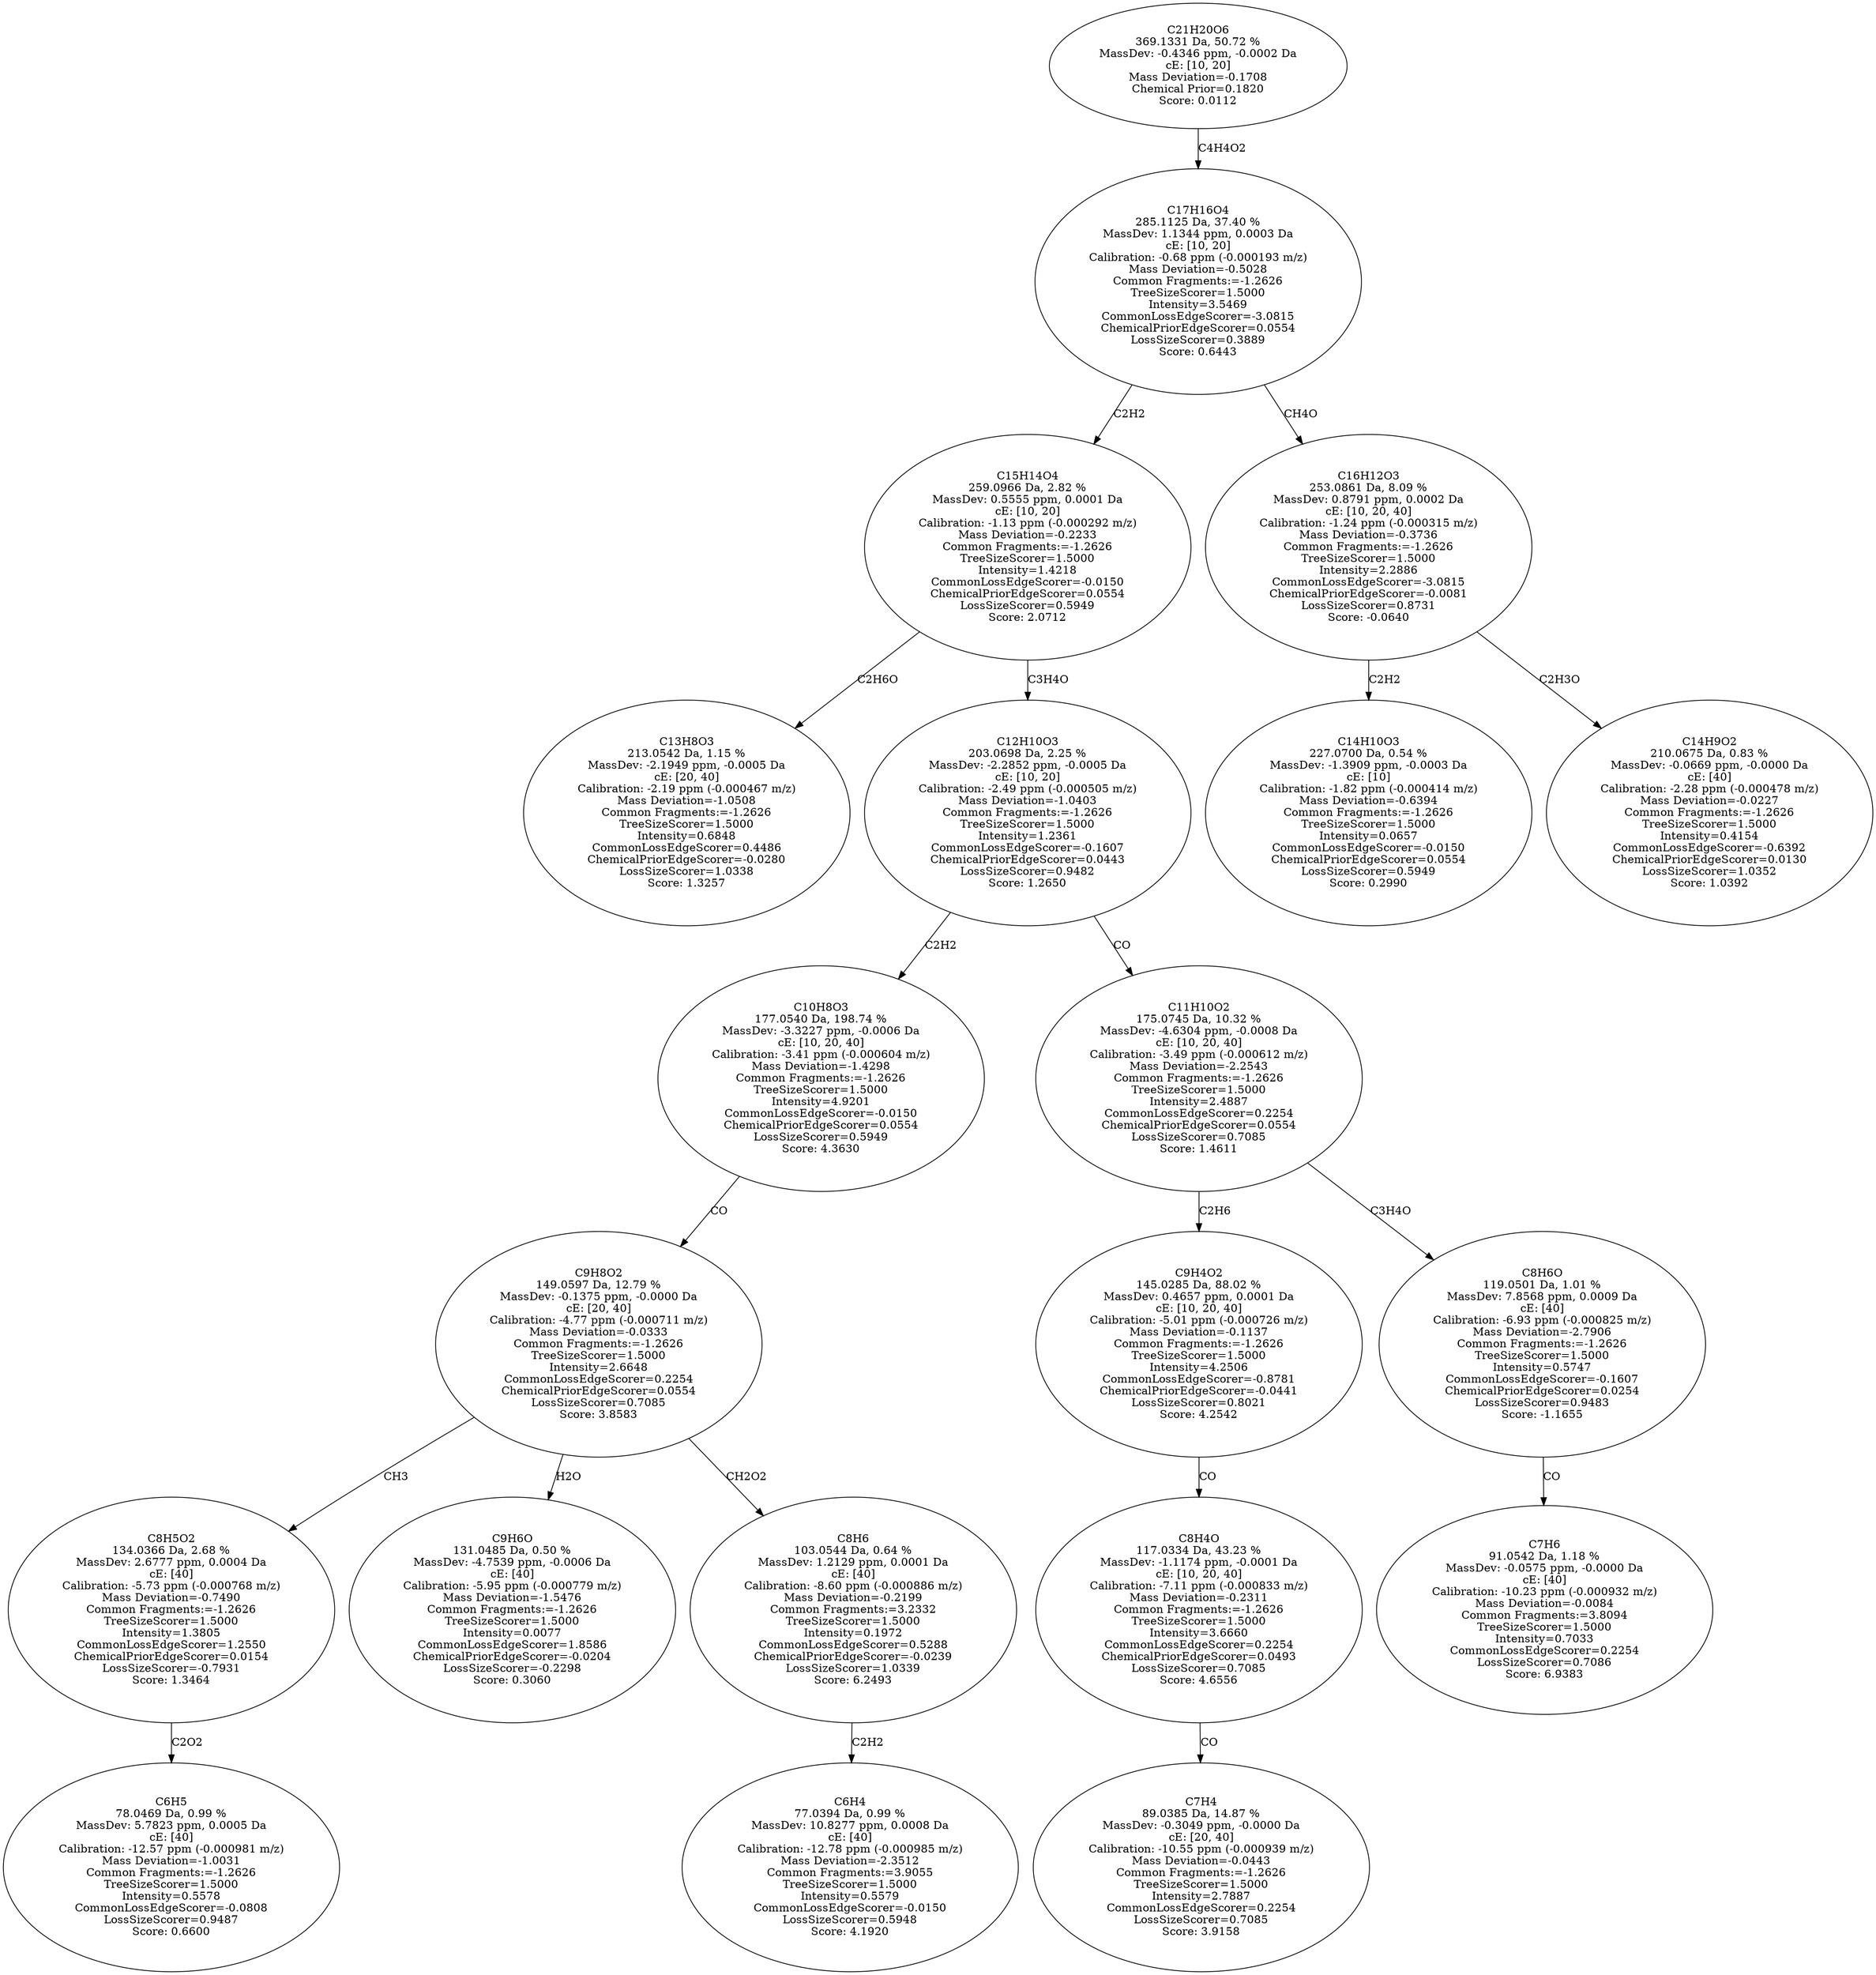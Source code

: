 strict digraph {
v1 [label="C13H8O3\n213.0542 Da, 1.15 %\nMassDev: -2.1949 ppm, -0.0005 Da\ncE: [20, 40]\nCalibration: -2.19 ppm (-0.000467 m/z)\nMass Deviation=-1.0508\nCommon Fragments:=-1.2626\nTreeSizeScorer=1.5000\nIntensity=0.6848\nCommonLossEdgeScorer=0.4486\nChemicalPriorEdgeScorer=-0.0280\nLossSizeScorer=1.0338\nScore: 1.3257"];
v2 [label="C6H5\n78.0469 Da, 0.99 %\nMassDev: 5.7823 ppm, 0.0005 Da\ncE: [40]\nCalibration: -12.57 ppm (-0.000981 m/z)\nMass Deviation=-1.0031\nCommon Fragments:=-1.2626\nTreeSizeScorer=1.5000\nIntensity=0.5578\nCommonLossEdgeScorer=-0.0808\nLossSizeScorer=0.9487\nScore: 0.6600"];
v3 [label="C8H5O2\n134.0366 Da, 2.68 %\nMassDev: 2.6777 ppm, 0.0004 Da\ncE: [40]\nCalibration: -5.73 ppm (-0.000768 m/z)\nMass Deviation=-0.7490\nCommon Fragments:=-1.2626\nTreeSizeScorer=1.5000\nIntensity=1.3805\nCommonLossEdgeScorer=1.2550\nChemicalPriorEdgeScorer=0.0154\nLossSizeScorer=-0.7931\nScore: 1.3464"];
v4 [label="C9H6O\n131.0485 Da, 0.50 %\nMassDev: -4.7539 ppm, -0.0006 Da\ncE: [40]\nCalibration: -5.95 ppm (-0.000779 m/z)\nMass Deviation=-1.5476\nCommon Fragments:=-1.2626\nTreeSizeScorer=1.5000\nIntensity=0.0077\nCommonLossEdgeScorer=1.8586\nChemicalPriorEdgeScorer=-0.0204\nLossSizeScorer=-0.2298\nScore: 0.3060"];
v5 [label="C6H4\n77.0394 Da, 0.99 %\nMassDev: 10.8277 ppm, 0.0008 Da\ncE: [40]\nCalibration: -12.78 ppm (-0.000985 m/z)\nMass Deviation=-2.3512\nCommon Fragments:=3.9055\nTreeSizeScorer=1.5000\nIntensity=0.5579\nCommonLossEdgeScorer=-0.0150\nLossSizeScorer=0.5948\nScore: 4.1920"];
v6 [label="C8H6\n103.0544 Da, 0.64 %\nMassDev: 1.2129 ppm, 0.0001 Da\ncE: [40]\nCalibration: -8.60 ppm (-0.000886 m/z)\nMass Deviation=-0.2199\nCommon Fragments:=3.2332\nTreeSizeScorer=1.5000\nIntensity=0.1972\nCommonLossEdgeScorer=0.5288\nChemicalPriorEdgeScorer=-0.0239\nLossSizeScorer=1.0339\nScore: 6.2493"];
v7 [label="C9H8O2\n149.0597 Da, 12.79 %\nMassDev: -0.1375 ppm, -0.0000 Da\ncE: [20, 40]\nCalibration: -4.77 ppm (-0.000711 m/z)\nMass Deviation=-0.0333\nCommon Fragments:=-1.2626\nTreeSizeScorer=1.5000\nIntensity=2.6648\nCommonLossEdgeScorer=0.2254\nChemicalPriorEdgeScorer=0.0554\nLossSizeScorer=0.7085\nScore: 3.8583"];
v8 [label="C10H8O3\n177.0540 Da, 198.74 %\nMassDev: -3.3227 ppm, -0.0006 Da\ncE: [10, 20, 40]\nCalibration: -3.41 ppm (-0.000604 m/z)\nMass Deviation=-1.4298\nCommon Fragments:=-1.2626\nTreeSizeScorer=1.5000\nIntensity=4.9201\nCommonLossEdgeScorer=-0.0150\nChemicalPriorEdgeScorer=0.0554\nLossSizeScorer=0.5949\nScore: 4.3630"];
v9 [label="C7H4\n89.0385 Da, 14.87 %\nMassDev: -0.3049 ppm, -0.0000 Da\ncE: [20, 40]\nCalibration: -10.55 ppm (-0.000939 m/z)\nMass Deviation=-0.0443\nCommon Fragments:=-1.2626\nTreeSizeScorer=1.5000\nIntensity=2.7887\nCommonLossEdgeScorer=0.2254\nLossSizeScorer=0.7085\nScore: 3.9158"];
v10 [label="C8H4O\n117.0334 Da, 43.23 %\nMassDev: -1.1174 ppm, -0.0001 Da\ncE: [10, 20, 40]\nCalibration: -7.11 ppm (-0.000833 m/z)\nMass Deviation=-0.2311\nCommon Fragments:=-1.2626\nTreeSizeScorer=1.5000\nIntensity=3.6660\nCommonLossEdgeScorer=0.2254\nChemicalPriorEdgeScorer=0.0493\nLossSizeScorer=0.7085\nScore: 4.6556"];
v11 [label="C9H4O2\n145.0285 Da, 88.02 %\nMassDev: 0.4657 ppm, 0.0001 Da\ncE: [10, 20, 40]\nCalibration: -5.01 ppm (-0.000726 m/z)\nMass Deviation=-0.1137\nCommon Fragments:=-1.2626\nTreeSizeScorer=1.5000\nIntensity=4.2506\nCommonLossEdgeScorer=-0.8781\nChemicalPriorEdgeScorer=-0.0441\nLossSizeScorer=0.8021\nScore: 4.2542"];
v12 [label="C7H6\n91.0542 Da, 1.18 %\nMassDev: -0.0575 ppm, -0.0000 Da\ncE: [40]\nCalibration: -10.23 ppm (-0.000932 m/z)\nMass Deviation=-0.0084\nCommon Fragments:=3.8094\nTreeSizeScorer=1.5000\nIntensity=0.7033\nCommonLossEdgeScorer=0.2254\nLossSizeScorer=0.7086\nScore: 6.9383"];
v13 [label="C8H6O\n119.0501 Da, 1.01 %\nMassDev: 7.8568 ppm, 0.0009 Da\ncE: [40]\nCalibration: -6.93 ppm (-0.000825 m/z)\nMass Deviation=-2.7906\nCommon Fragments:=-1.2626\nTreeSizeScorer=1.5000\nIntensity=0.5747\nCommonLossEdgeScorer=-0.1607\nChemicalPriorEdgeScorer=0.0254\nLossSizeScorer=0.9483\nScore: -1.1655"];
v14 [label="C11H10O2\n175.0745 Da, 10.32 %\nMassDev: -4.6304 ppm, -0.0008 Da\ncE: [10, 20, 40]\nCalibration: -3.49 ppm (-0.000612 m/z)\nMass Deviation=-2.2543\nCommon Fragments:=-1.2626\nTreeSizeScorer=1.5000\nIntensity=2.4887\nCommonLossEdgeScorer=0.2254\nChemicalPriorEdgeScorer=0.0554\nLossSizeScorer=0.7085\nScore: 1.4611"];
v15 [label="C12H10O3\n203.0698 Da, 2.25 %\nMassDev: -2.2852 ppm, -0.0005 Da\ncE: [10, 20]\nCalibration: -2.49 ppm (-0.000505 m/z)\nMass Deviation=-1.0403\nCommon Fragments:=-1.2626\nTreeSizeScorer=1.5000\nIntensity=1.2361\nCommonLossEdgeScorer=-0.1607\nChemicalPriorEdgeScorer=0.0443\nLossSizeScorer=0.9482\nScore: 1.2650"];
v16 [label="C15H14O4\n259.0966 Da, 2.82 %\nMassDev: 0.5555 ppm, 0.0001 Da\ncE: [10, 20]\nCalibration: -1.13 ppm (-0.000292 m/z)\nMass Deviation=-0.2233\nCommon Fragments:=-1.2626\nTreeSizeScorer=1.5000\nIntensity=1.4218\nCommonLossEdgeScorer=-0.0150\nChemicalPriorEdgeScorer=0.0554\nLossSizeScorer=0.5949\nScore: 2.0712"];
v17 [label="C14H10O3\n227.0700 Da, 0.54 %\nMassDev: -1.3909 ppm, -0.0003 Da\ncE: [10]\nCalibration: -1.82 ppm (-0.000414 m/z)\nMass Deviation=-0.6394\nCommon Fragments:=-1.2626\nTreeSizeScorer=1.5000\nIntensity=0.0657\nCommonLossEdgeScorer=-0.0150\nChemicalPriorEdgeScorer=0.0554\nLossSizeScorer=0.5949\nScore: 0.2990"];
v18 [label="C14H9O2\n210.0675 Da, 0.83 %\nMassDev: -0.0669 ppm, -0.0000 Da\ncE: [40]\nCalibration: -2.28 ppm (-0.000478 m/z)\nMass Deviation=-0.0227\nCommon Fragments:=-1.2626\nTreeSizeScorer=1.5000\nIntensity=0.4154\nCommonLossEdgeScorer=-0.6392\nChemicalPriorEdgeScorer=0.0130\nLossSizeScorer=1.0352\nScore: 1.0392"];
v19 [label="C16H12O3\n253.0861 Da, 8.09 %\nMassDev: 0.8791 ppm, 0.0002 Da\ncE: [10, 20, 40]\nCalibration: -1.24 ppm (-0.000315 m/z)\nMass Deviation=-0.3736\nCommon Fragments:=-1.2626\nTreeSizeScorer=1.5000\nIntensity=2.2886\nCommonLossEdgeScorer=-3.0815\nChemicalPriorEdgeScorer=-0.0081\nLossSizeScorer=0.8731\nScore: -0.0640"];
v20 [label="C17H16O4\n285.1125 Da, 37.40 %\nMassDev: 1.1344 ppm, 0.0003 Da\ncE: [10, 20]\nCalibration: -0.68 ppm (-0.000193 m/z)\nMass Deviation=-0.5028\nCommon Fragments:=-1.2626\nTreeSizeScorer=1.5000\nIntensity=3.5469\nCommonLossEdgeScorer=-3.0815\nChemicalPriorEdgeScorer=0.0554\nLossSizeScorer=0.3889\nScore: 0.6443"];
v21 [label="C21H20O6\n369.1331 Da, 50.72 %\nMassDev: -0.4346 ppm, -0.0002 Da\ncE: [10, 20]\nMass Deviation=-0.1708\nChemical Prior=0.1820\nScore: 0.0112"];
v16 -> v1 [label="C2H6O"];
v3 -> v2 [label="C2O2"];
v7 -> v3 [label="CH3"];
v7 -> v4 [label="H2O"];
v6 -> v5 [label="C2H2"];
v7 -> v6 [label="CH2O2"];
v8 -> v7 [label="CO"];
v15 -> v8 [label="C2H2"];
v10 -> v9 [label="CO"];
v11 -> v10 [label="CO"];
v14 -> v11 [label="C2H6"];
v13 -> v12 [label="CO"];
v14 -> v13 [label="C3H4O"];
v15 -> v14 [label="CO"];
v16 -> v15 [label="C3H4O"];
v20 -> v16 [label="C2H2"];
v19 -> v17 [label="C2H2"];
v19 -> v18 [label="C2H3O"];
v20 -> v19 [label="CH4O"];
v21 -> v20 [label="C4H4O2"];
}